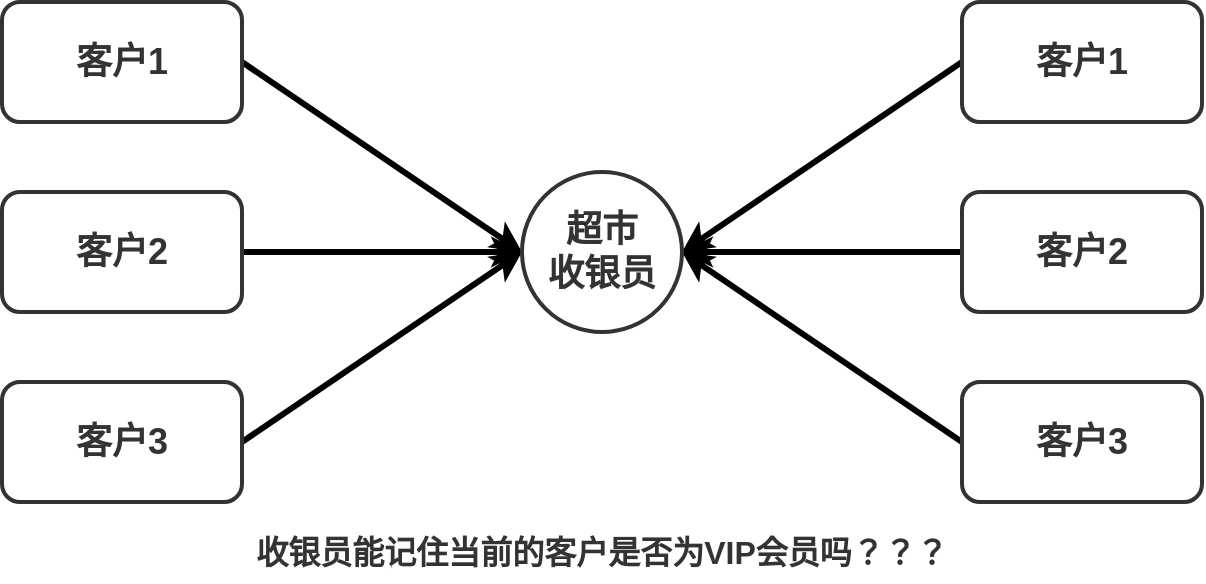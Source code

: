 <mxfile version="21.2.1" type="device">
  <diagram name="第 1 页" id="syCugjobdyrzji9kPTb7">
    <mxGraphModel dx="898" dy="579" grid="1" gridSize="10" guides="1" tooltips="1" connect="1" arrows="1" fold="1" page="1" pageScale="1" pageWidth="827" pageHeight="1169" math="0" shadow="0">
      <root>
        <mxCell id="0" />
        <mxCell id="1" parent="0" />
        <mxCell id="ZKAVJT-u_KZrbay16dLL-8" style="rounded=0;orthogonalLoop=1;jettySize=auto;html=1;exitX=1;exitY=0.5;exitDx=0;exitDy=0;entryX=0;entryY=0.5;entryDx=0;entryDy=0;strokeWidth=3;" edge="1" parent="1" source="ZKAVJT-u_KZrbay16dLL-1" target="ZKAVJT-u_KZrbay16dLL-7">
          <mxGeometry relative="1" as="geometry" />
        </mxCell>
        <mxCell id="ZKAVJT-u_KZrbay16dLL-1" value="&lt;b&gt;&lt;font color=&quot;#333333&quot; style=&quot;font-size: 18px;&quot;&gt;客户1&lt;/font&gt;&lt;/b&gt;" style="rounded=1;whiteSpace=wrap;html=1;strokeWidth=2;strokeColor=#333333;" vertex="1" parent="1">
          <mxGeometry x="200" y="200" width="120" height="60" as="geometry" />
        </mxCell>
        <mxCell id="ZKAVJT-u_KZrbay16dLL-9" style="edgeStyle=orthogonalEdgeStyle;rounded=0;orthogonalLoop=1;jettySize=auto;html=1;exitX=1;exitY=0.5;exitDx=0;exitDy=0;strokeWidth=3;" edge="1" parent="1" source="ZKAVJT-u_KZrbay16dLL-2">
          <mxGeometry relative="1" as="geometry">
            <mxPoint x="460" y="325" as="targetPoint" />
          </mxGeometry>
        </mxCell>
        <mxCell id="ZKAVJT-u_KZrbay16dLL-2" value="&lt;b&gt;&lt;font color=&quot;#333333&quot; style=&quot;font-size: 18px;&quot;&gt;客户2&lt;/font&gt;&lt;/b&gt;" style="rounded=1;whiteSpace=wrap;html=1;strokeWidth=2;strokeColor=#333333;" vertex="1" parent="1">
          <mxGeometry x="200" y="295" width="120" height="60" as="geometry" />
        </mxCell>
        <mxCell id="ZKAVJT-u_KZrbay16dLL-10" style="rounded=0;orthogonalLoop=1;jettySize=auto;html=1;exitX=1;exitY=0.5;exitDx=0;exitDy=0;entryX=0;entryY=0.5;entryDx=0;entryDy=0;strokeWidth=3;" edge="1" parent="1" source="ZKAVJT-u_KZrbay16dLL-3" target="ZKAVJT-u_KZrbay16dLL-7">
          <mxGeometry relative="1" as="geometry" />
        </mxCell>
        <mxCell id="ZKAVJT-u_KZrbay16dLL-3" value="&lt;b&gt;&lt;font color=&quot;#333333&quot; style=&quot;font-size: 18px;&quot;&gt;客户3&lt;/font&gt;&lt;/b&gt;" style="rounded=1;whiteSpace=wrap;html=1;strokeWidth=2;strokeColor=#333333;" vertex="1" parent="1">
          <mxGeometry x="200" y="390" width="120" height="60" as="geometry" />
        </mxCell>
        <mxCell id="ZKAVJT-u_KZrbay16dLL-11" style="rounded=0;orthogonalLoop=1;jettySize=auto;html=1;exitX=0;exitY=0.5;exitDx=0;exitDy=0;entryX=1;entryY=0.5;entryDx=0;entryDy=0;strokeWidth=3;" edge="1" parent="1" source="ZKAVJT-u_KZrbay16dLL-4" target="ZKAVJT-u_KZrbay16dLL-7">
          <mxGeometry relative="1" as="geometry" />
        </mxCell>
        <mxCell id="ZKAVJT-u_KZrbay16dLL-4" value="&lt;b&gt;&lt;font color=&quot;#333333&quot; style=&quot;font-size: 18px;&quot;&gt;客户1&lt;/font&gt;&lt;/b&gt;" style="rounded=1;whiteSpace=wrap;html=1;strokeWidth=2;strokeColor=#333333;" vertex="1" parent="1">
          <mxGeometry x="680" y="200" width="120" height="60" as="geometry" />
        </mxCell>
        <mxCell id="ZKAVJT-u_KZrbay16dLL-12" style="edgeStyle=orthogonalEdgeStyle;rounded=0;orthogonalLoop=1;jettySize=auto;html=1;exitX=0;exitY=0.5;exitDx=0;exitDy=0;strokeWidth=3;entryX=1;entryY=0.5;entryDx=0;entryDy=0;" edge="1" parent="1" source="ZKAVJT-u_KZrbay16dLL-5" target="ZKAVJT-u_KZrbay16dLL-7">
          <mxGeometry relative="1" as="geometry">
            <mxPoint x="540" y="325" as="targetPoint" />
          </mxGeometry>
        </mxCell>
        <mxCell id="ZKAVJT-u_KZrbay16dLL-5" value="&lt;b&gt;&lt;font color=&quot;#333333&quot; style=&quot;font-size: 18px;&quot;&gt;客户2&lt;/font&gt;&lt;/b&gt;" style="rounded=1;whiteSpace=wrap;html=1;strokeWidth=2;strokeColor=#333333;" vertex="1" parent="1">
          <mxGeometry x="680" y="295" width="120" height="60" as="geometry" />
        </mxCell>
        <mxCell id="ZKAVJT-u_KZrbay16dLL-13" style="rounded=0;orthogonalLoop=1;jettySize=auto;html=1;exitX=0;exitY=0.5;exitDx=0;exitDy=0;entryX=1;entryY=0.5;entryDx=0;entryDy=0;strokeWidth=3;" edge="1" parent="1" source="ZKAVJT-u_KZrbay16dLL-6" target="ZKAVJT-u_KZrbay16dLL-7">
          <mxGeometry relative="1" as="geometry">
            <mxPoint x="550" y="330" as="targetPoint" />
          </mxGeometry>
        </mxCell>
        <mxCell id="ZKAVJT-u_KZrbay16dLL-6" value="&lt;b&gt;&lt;font color=&quot;#333333&quot; style=&quot;font-size: 18px;&quot;&gt;客户3&lt;/font&gt;&lt;/b&gt;" style="rounded=1;whiteSpace=wrap;html=1;strokeWidth=2;strokeColor=#333333;" vertex="1" parent="1">
          <mxGeometry x="680" y="390" width="120" height="60" as="geometry" />
        </mxCell>
        <mxCell id="ZKAVJT-u_KZrbay16dLL-7" value="&lt;font color=&quot;#333333&quot; style=&quot;font-size: 18px;&quot;&gt;&lt;b&gt;超市&lt;br&gt;收银员&lt;/b&gt;&lt;/font&gt;" style="ellipse;whiteSpace=wrap;html=1;aspect=fixed;strokeWidth=2;strokeColor=#333333;" vertex="1" parent="1">
          <mxGeometry x="460" y="285" width="80" height="80" as="geometry" />
        </mxCell>
        <mxCell id="ZKAVJT-u_KZrbay16dLL-14" value="&lt;b&gt;&lt;font color=&quot;#333333&quot; style=&quot;font-size: 16px;&quot;&gt;收银员能记住当前的客户是否为VIP会员吗？？？&lt;/font&gt;&lt;/b&gt;" style="text;html=1;strokeColor=none;fillColor=none;align=center;verticalAlign=middle;whiteSpace=wrap;rounded=0;" vertex="1" parent="1">
          <mxGeometry x="310" y="460" width="380" height="30" as="geometry" />
        </mxCell>
      </root>
    </mxGraphModel>
  </diagram>
</mxfile>

